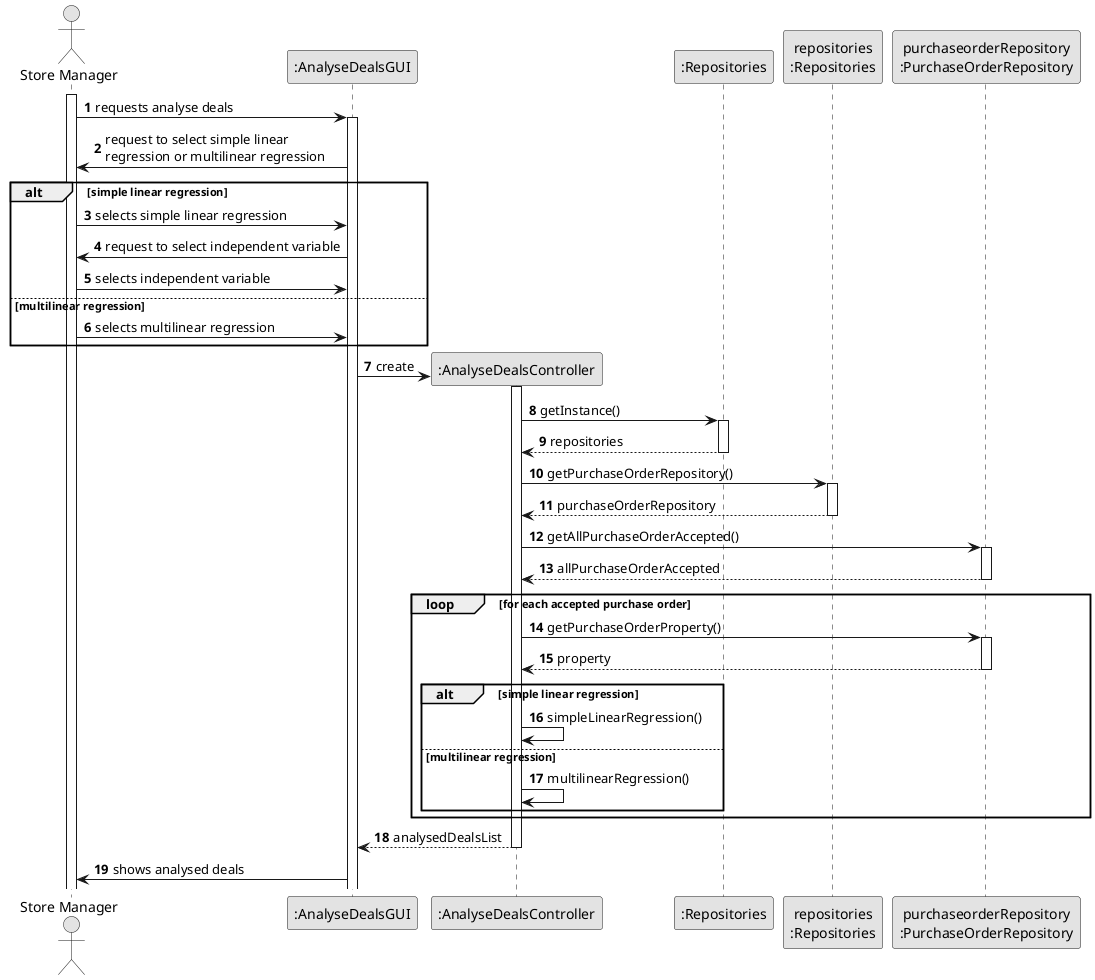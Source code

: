 @startuml
'https://plantuml.com/sequence-diagram

skinparam monochrome true
skinparam shadowing false
autonumber

actor "Store Manager" as agent
participant ":AnalyseDealsGUI" as gui
participant ":AnalyseDealsController" as ctrl


participant ":Repositories" as repos
participant "repositories\n:Repositories" as repositories
participant "purchaseorderRepository\n:PurchaseOrderRepository" as poR




activate agent
agent -> gui: requests analyse deals
activate gui
gui -> agent: request to select simple linear \nregression or multilinear regression

alt simple linear regression

agent -> gui: selects simple linear regression

gui -> agent: request to select independent variable

agent -> gui: selects independent variable

else multilinear regression

agent -> gui: selects multilinear regression

end



gui -> ctrl**: create
activate ctrl
ctrl -> repos: getInstance()
activate repos
return repositories

ctrl -> repositories: getPurchaseOrderRepository()

activate repositories
return purchaseOrderRepository


ctrl -> poR: getAllPurchaseOrderAccepted() 
activate poR


return allPurchaseOrderAccepted

loop for each accepted purchase order

ctrl -> poR: getPurchaseOrderProperty()
activate poR

return property

alt simple linear regression

ctrl -> ctrl: simpleLinearRegression()

else multilinear regression

ctrl -> ctrl: multilinearRegression()

end

end

return analysedDealsList

gui -> agent: shows analysed deals

@enduml